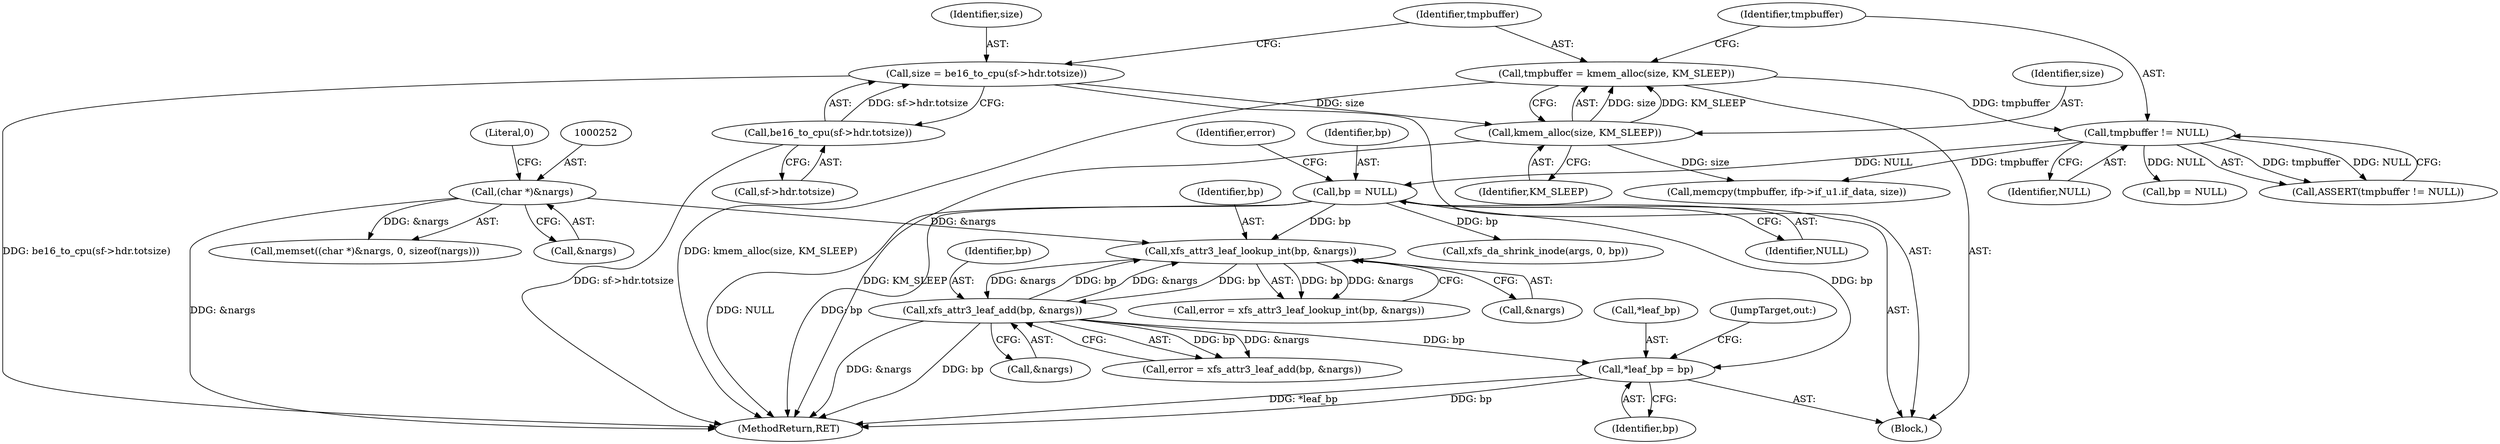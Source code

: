 digraph "0_linux_bb3d48dcf86a97dc25fe9fc2c11938e19cb4399a@pointer" {
"1000414" [label="(Call,*leaf_bp = bp)"];
"1000395" [label="(Call,xfs_attr3_leaf_add(bp, &nargs))"];
"1000384" [label="(Call,xfs_attr3_leaf_lookup_int(bp, &nargs))"];
"1000180" [label="(Call,bp = NULL)"];
"1000156" [label="(Call,tmpbuffer != NULL)"];
"1000150" [label="(Call,tmpbuffer = kmem_alloc(size, KM_SLEEP))"];
"1000152" [label="(Call,kmem_alloc(size, KM_SLEEP))"];
"1000142" [label="(Call,size = be16_to_cpu(sf->hdr.totsize))"];
"1000144" [label="(Call,be16_to_cpu(sf->hdr.totsize))"];
"1000251" [label="(Call,(char *)&nargs)"];
"1000109" [label="(Block,)"];
"1000386" [label="(Call,&nargs)"];
"1000150" [label="(Call,tmpbuffer = kmem_alloc(size, KM_SLEEP))"];
"1000151" [label="(Identifier,tmpbuffer)"];
"1000155" [label="(Call,ASSERT(tmpbuffer != NULL))"];
"1000154" [label="(Identifier,KM_SLEEP)"];
"1000143" [label="(Identifier,size)"];
"1000180" [label="(Call,bp = NULL)"];
"1000142" [label="(Call,size = be16_to_cpu(sf->hdr.totsize))"];
"1000181" [label="(Identifier,bp)"];
"1000384" [label="(Call,xfs_attr3_leaf_lookup_int(bp, &nargs))"];
"1000184" [label="(Identifier,error)"];
"1000251" [label="(Call,(char *)&nargs)"];
"1000159" [label="(Call,memcpy(tmpbuffer, ifp->if_u1.if_data, size))"];
"1000231" [label="(Call,bp = NULL)"];
"1000144" [label="(Call,be16_to_cpu(sf->hdr.totsize))"];
"1000153" [label="(Identifier,size)"];
"1000253" [label="(Call,&nargs)"];
"1000417" [label="(Identifier,bp)"];
"1000382" [label="(Call,error = xfs_attr3_leaf_lookup_int(bp, &nargs))"];
"1000385" [label="(Identifier,bp)"];
"1000414" [label="(Call,*leaf_bp = bp)"];
"1000415" [label="(Call,*leaf_bp)"];
"1000418" [label="(JumpTarget,out:)"];
"1000156" [label="(Call,tmpbuffer != NULL)"];
"1000157" [label="(Identifier,tmpbuffer)"];
"1000182" [label="(Identifier,NULL)"];
"1000397" [label="(Call,&nargs)"];
"1000145" [label="(Call,sf->hdr.totsize)"];
"1000152" [label="(Call,kmem_alloc(size, KM_SLEEP))"];
"1000250" [label="(Call,memset((char *)&nargs, 0, sizeof(nargs)))"];
"1000423" [label="(MethodReturn,RET)"];
"1000396" [label="(Identifier,bp)"];
"1000158" [label="(Identifier,NULL)"];
"1000393" [label="(Call,error = xfs_attr3_leaf_add(bp, &nargs))"];
"1000395" [label="(Call,xfs_attr3_leaf_add(bp, &nargs))"];
"1000227" [label="(Call,xfs_da_shrink_inode(args, 0, bp))"];
"1000255" [label="(Literal,0)"];
"1000414" -> "1000109"  [label="AST: "];
"1000414" -> "1000417"  [label="CFG: "];
"1000415" -> "1000414"  [label="AST: "];
"1000417" -> "1000414"  [label="AST: "];
"1000418" -> "1000414"  [label="CFG: "];
"1000414" -> "1000423"  [label="DDG: *leaf_bp"];
"1000414" -> "1000423"  [label="DDG: bp"];
"1000395" -> "1000414"  [label="DDG: bp"];
"1000180" -> "1000414"  [label="DDG: bp"];
"1000395" -> "1000393"  [label="AST: "];
"1000395" -> "1000397"  [label="CFG: "];
"1000396" -> "1000395"  [label="AST: "];
"1000397" -> "1000395"  [label="AST: "];
"1000393" -> "1000395"  [label="CFG: "];
"1000395" -> "1000423"  [label="DDG: bp"];
"1000395" -> "1000423"  [label="DDG: &nargs"];
"1000395" -> "1000384"  [label="DDG: bp"];
"1000395" -> "1000384"  [label="DDG: &nargs"];
"1000395" -> "1000393"  [label="DDG: bp"];
"1000395" -> "1000393"  [label="DDG: &nargs"];
"1000384" -> "1000395"  [label="DDG: bp"];
"1000384" -> "1000395"  [label="DDG: &nargs"];
"1000384" -> "1000382"  [label="AST: "];
"1000384" -> "1000386"  [label="CFG: "];
"1000385" -> "1000384"  [label="AST: "];
"1000386" -> "1000384"  [label="AST: "];
"1000382" -> "1000384"  [label="CFG: "];
"1000384" -> "1000382"  [label="DDG: bp"];
"1000384" -> "1000382"  [label="DDG: &nargs"];
"1000180" -> "1000384"  [label="DDG: bp"];
"1000251" -> "1000384"  [label="DDG: &nargs"];
"1000180" -> "1000109"  [label="AST: "];
"1000180" -> "1000182"  [label="CFG: "];
"1000181" -> "1000180"  [label="AST: "];
"1000182" -> "1000180"  [label="AST: "];
"1000184" -> "1000180"  [label="CFG: "];
"1000180" -> "1000423"  [label="DDG: NULL"];
"1000180" -> "1000423"  [label="DDG: bp"];
"1000156" -> "1000180"  [label="DDG: NULL"];
"1000180" -> "1000227"  [label="DDG: bp"];
"1000156" -> "1000155"  [label="AST: "];
"1000156" -> "1000158"  [label="CFG: "];
"1000157" -> "1000156"  [label="AST: "];
"1000158" -> "1000156"  [label="AST: "];
"1000155" -> "1000156"  [label="CFG: "];
"1000156" -> "1000155"  [label="DDG: tmpbuffer"];
"1000156" -> "1000155"  [label="DDG: NULL"];
"1000150" -> "1000156"  [label="DDG: tmpbuffer"];
"1000156" -> "1000159"  [label="DDG: tmpbuffer"];
"1000156" -> "1000231"  [label="DDG: NULL"];
"1000150" -> "1000109"  [label="AST: "];
"1000150" -> "1000152"  [label="CFG: "];
"1000151" -> "1000150"  [label="AST: "];
"1000152" -> "1000150"  [label="AST: "];
"1000157" -> "1000150"  [label="CFG: "];
"1000150" -> "1000423"  [label="DDG: kmem_alloc(size, KM_SLEEP)"];
"1000152" -> "1000150"  [label="DDG: size"];
"1000152" -> "1000150"  [label="DDG: KM_SLEEP"];
"1000152" -> "1000154"  [label="CFG: "];
"1000153" -> "1000152"  [label="AST: "];
"1000154" -> "1000152"  [label="AST: "];
"1000152" -> "1000423"  [label="DDG: KM_SLEEP"];
"1000142" -> "1000152"  [label="DDG: size"];
"1000152" -> "1000159"  [label="DDG: size"];
"1000142" -> "1000109"  [label="AST: "];
"1000142" -> "1000144"  [label="CFG: "];
"1000143" -> "1000142"  [label="AST: "];
"1000144" -> "1000142"  [label="AST: "];
"1000151" -> "1000142"  [label="CFG: "];
"1000142" -> "1000423"  [label="DDG: be16_to_cpu(sf->hdr.totsize)"];
"1000144" -> "1000142"  [label="DDG: sf->hdr.totsize"];
"1000144" -> "1000145"  [label="CFG: "];
"1000145" -> "1000144"  [label="AST: "];
"1000144" -> "1000423"  [label="DDG: sf->hdr.totsize"];
"1000251" -> "1000250"  [label="AST: "];
"1000251" -> "1000253"  [label="CFG: "];
"1000252" -> "1000251"  [label="AST: "];
"1000253" -> "1000251"  [label="AST: "];
"1000255" -> "1000251"  [label="CFG: "];
"1000251" -> "1000423"  [label="DDG: &nargs"];
"1000251" -> "1000250"  [label="DDG: &nargs"];
}
